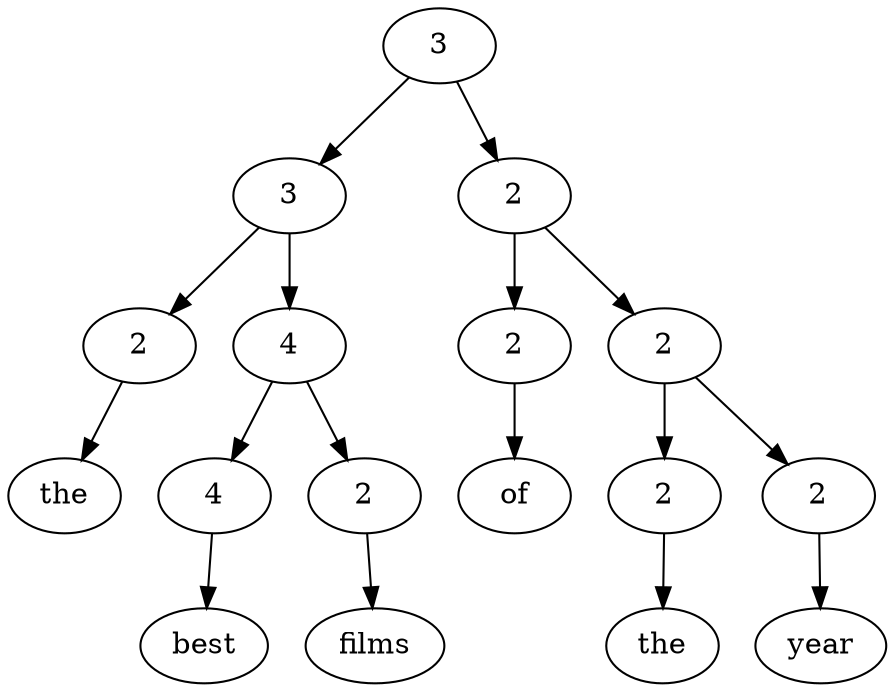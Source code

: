 digraph G{Node0 [label="3"]
Node0 -> Node1
Node0 -> Node9
Node1 [label="3"]
Node1 -> Node2
Node1 -> Node4
Node9 [label="2"]
Node9 -> Node10
Node9 -> Node12
Node2 [label="2"]
Node2 -> Node3
Node4 [label="4"]
Node4 -> Node5
Node4 -> Node7
Node10 [label="2"]
Node10 -> Node11
Node12 [label="2"]
Node12 -> Node13
Node12 -> Node15
Node3 [label="the"]
Node5 [label="4"]
Node5 -> Node6
Node7 [label="2"]
Node7 -> Node8
Node11 [label="of"]
Node13 [label="2"]
Node13 -> Node14
Node15 [label="2"]
Node15 -> Node16
Node6 [label="best"]
Node8 [label="films"]
Node14 [label="the"]
Node16 [label="year"]
}